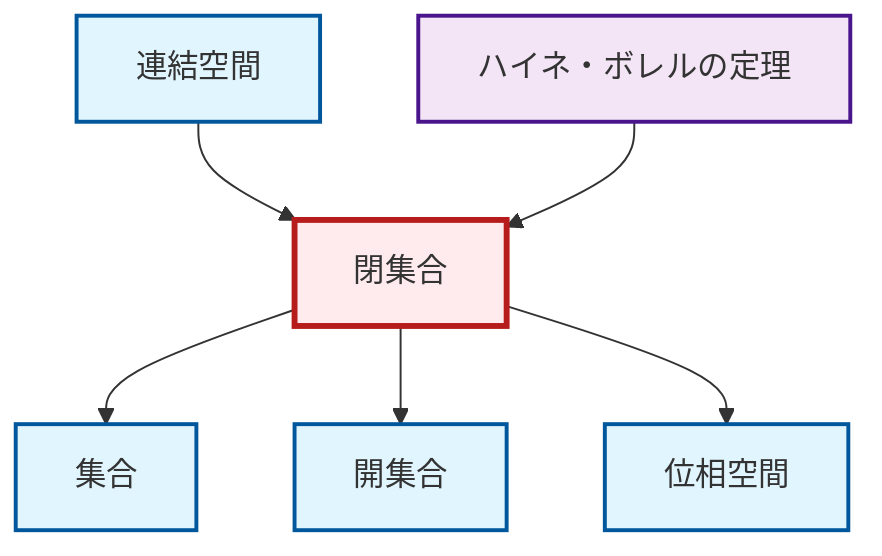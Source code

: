 graph TD
    classDef definition fill:#e1f5fe,stroke:#01579b,stroke-width:2px
    classDef theorem fill:#f3e5f5,stroke:#4a148c,stroke-width:2px
    classDef axiom fill:#fff3e0,stroke:#e65100,stroke-width:2px
    classDef example fill:#e8f5e9,stroke:#1b5e20,stroke-width:2px
    classDef current fill:#ffebee,stroke:#b71c1c,stroke-width:3px
    def-closed-set["閉集合"]:::definition
    thm-heine-borel["ハイネ・ボレルの定理"]:::theorem
    def-open-set["開集合"]:::definition
    def-set["集合"]:::definition
    def-connected["連結空間"]:::definition
    def-topological-space["位相空間"]:::definition
    def-connected --> def-closed-set
    def-closed-set --> def-set
    def-closed-set --> def-open-set
    thm-heine-borel --> def-closed-set
    def-closed-set --> def-topological-space
    class def-closed-set current